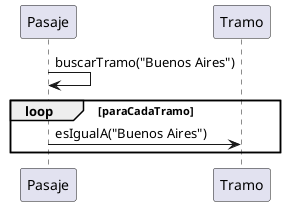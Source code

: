 @startuml
Pasaje -> Pasaje: buscarTramo("Buenos Aires")
loop paraCadaTramo
    Pasaje -> Tramo: esIgualA("Buenos Aires")
end
@enduml
